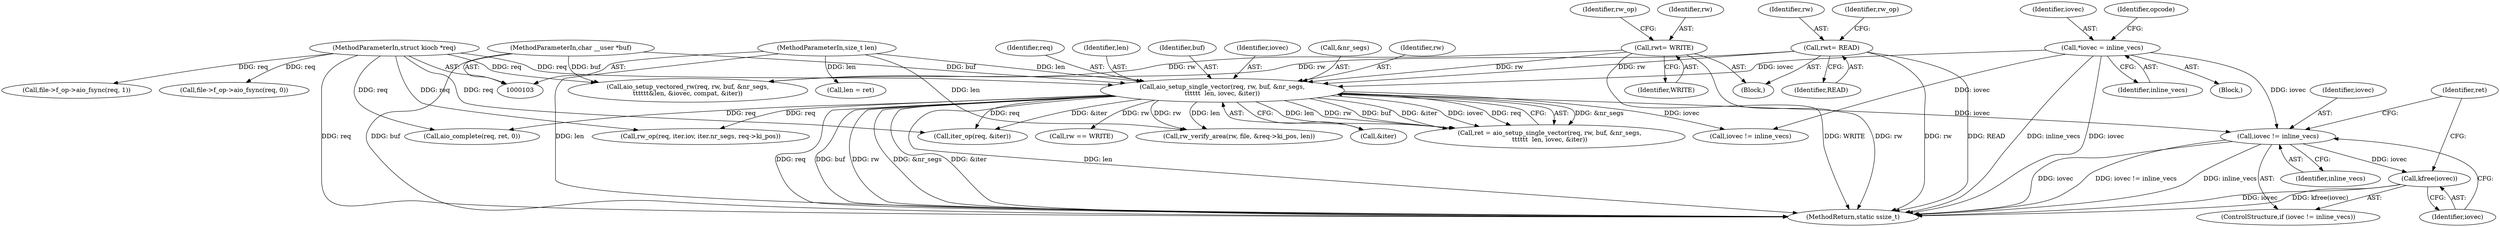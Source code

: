 digraph "0_linux_4c185ce06dca14f5cea192f5a2c981ef50663f2b@pointer" {
"1000253" [label="(Call,iovec != inline_vecs)"];
"1000124" [label="(Call,*iovec = inline_vecs)"];
"1000224" [label="(Call,aio_setup_single_vector(req, rw, buf, &nr_segs,\n\t\t\t\t\t\t  len, iovec, &iter))"];
"1000104" [label="(MethodParameterIn,struct kiocb *req)"];
"1000159" [label="(Call,rw\t= WRITE)"];
"1000136" [label="(Call,rw\t= READ)"];
"1000106" [label="(MethodParameterIn,char __user *buf)"];
"1000107" [label="(MethodParameterIn,size_t len)"];
"1000256" [label="(Call,kfree(iovec))"];
"1000226" [label="(Identifier,rw)"];
"1000130" [label="(Block,)"];
"1000109" [label="(Block,)"];
"1000125" [label="(Identifier,iovec)"];
"1000395" [label="(MethodReturn,static ssize_t)"];
"1000138" [label="(Identifier,READ)"];
"1000106" [label="(MethodParameterIn,char __user *buf)"];
"1000163" [label="(Identifier,rw_op)"];
"1000232" [label="(Call,&iter)"];
"1000136" [label="(Call,rw\t= READ)"];
"1000286" [label="(Call,iter_op(req, &iter))"];
"1000225" [label="(Identifier,req)"];
"1000325" [label="(Call,file->f_op->aio_fsync(req, 1))"];
"1000253" [label="(Call,iovec != inline_vecs)"];
"1000124" [label="(Call,*iovec = inline_vecs)"];
"1000256" [label="(Call,kfree(iovec))"];
"1000255" [label="(Identifier,inline_vecs)"];
"1000276" [label="(Call,rw == WRITE)"];
"1000230" [label="(Identifier,len)"];
"1000129" [label="(Identifier,opcode)"];
"1000254" [label="(Identifier,iovec)"];
"1000260" [label="(Call,len = ret)"];
"1000208" [label="(Call,aio_setup_vectored_rw(req, rw, buf, &nr_segs,\n\t\t\t\t\t\t&len, &iovec, compat, &iter))"];
"1000342" [label="(Call,file->f_op->aio_fsync(req, 0))"];
"1000137" [label="(Identifier,rw)"];
"1000257" [label="(Identifier,iovec)"];
"1000389" [label="(Call,aio_complete(req, ret, 0))"];
"1000227" [label="(Identifier,buf)"];
"1000159" [label="(Call,rw\t= WRITE)"];
"1000294" [label="(Call,rw_op(req, iter.iov, iter.nr_segs, req->ki_pos))"];
"1000224" [label="(Call,aio_setup_single_vector(req, rw, buf, &nr_segs,\n\t\t\t\t\t\t  len, iovec, &iter))"];
"1000222" [label="(Call,ret = aio_setup_single_vector(req, rw, buf, &nr_segs,\n\t\t\t\t\t\t  len, iovec, &iter))"];
"1000259" [label="(Identifier,ret)"];
"1000231" [label="(Identifier,iovec)"];
"1000353" [label="(Call,iovec != inline_vecs)"];
"1000239" [label="(Call,rw_verify_area(rw, file, &req->ki_pos, len))"];
"1000161" [label="(Identifier,WRITE)"];
"1000228" [label="(Call,&nr_segs)"];
"1000107" [label="(MethodParameterIn,size_t len)"];
"1000252" [label="(ControlStructure,if (iovec != inline_vecs))"];
"1000160" [label="(Identifier,rw)"];
"1000126" [label="(Identifier,inline_vecs)"];
"1000104" [label="(MethodParameterIn,struct kiocb *req)"];
"1000140" [label="(Identifier,rw_op)"];
"1000253" -> "1000252"  [label="AST: "];
"1000253" -> "1000255"  [label="CFG: "];
"1000254" -> "1000253"  [label="AST: "];
"1000255" -> "1000253"  [label="AST: "];
"1000257" -> "1000253"  [label="CFG: "];
"1000259" -> "1000253"  [label="CFG: "];
"1000253" -> "1000395"  [label="DDG: iovec != inline_vecs"];
"1000253" -> "1000395"  [label="DDG: inline_vecs"];
"1000253" -> "1000395"  [label="DDG: iovec"];
"1000124" -> "1000253"  [label="DDG: iovec"];
"1000224" -> "1000253"  [label="DDG: iovec"];
"1000253" -> "1000256"  [label="DDG: iovec"];
"1000124" -> "1000109"  [label="AST: "];
"1000124" -> "1000126"  [label="CFG: "];
"1000125" -> "1000124"  [label="AST: "];
"1000126" -> "1000124"  [label="AST: "];
"1000129" -> "1000124"  [label="CFG: "];
"1000124" -> "1000395"  [label="DDG: inline_vecs"];
"1000124" -> "1000395"  [label="DDG: iovec"];
"1000124" -> "1000224"  [label="DDG: iovec"];
"1000124" -> "1000353"  [label="DDG: iovec"];
"1000224" -> "1000222"  [label="AST: "];
"1000224" -> "1000232"  [label="CFG: "];
"1000225" -> "1000224"  [label="AST: "];
"1000226" -> "1000224"  [label="AST: "];
"1000227" -> "1000224"  [label="AST: "];
"1000228" -> "1000224"  [label="AST: "];
"1000230" -> "1000224"  [label="AST: "];
"1000231" -> "1000224"  [label="AST: "];
"1000232" -> "1000224"  [label="AST: "];
"1000222" -> "1000224"  [label="CFG: "];
"1000224" -> "1000395"  [label="DDG: req"];
"1000224" -> "1000395"  [label="DDG: buf"];
"1000224" -> "1000395"  [label="DDG: rw"];
"1000224" -> "1000395"  [label="DDG: &nr_segs"];
"1000224" -> "1000395"  [label="DDG: &iter"];
"1000224" -> "1000395"  [label="DDG: len"];
"1000224" -> "1000222"  [label="DDG: &nr_segs"];
"1000224" -> "1000222"  [label="DDG: len"];
"1000224" -> "1000222"  [label="DDG: rw"];
"1000224" -> "1000222"  [label="DDG: buf"];
"1000224" -> "1000222"  [label="DDG: &iter"];
"1000224" -> "1000222"  [label="DDG: iovec"];
"1000224" -> "1000222"  [label="DDG: req"];
"1000104" -> "1000224"  [label="DDG: req"];
"1000159" -> "1000224"  [label="DDG: rw"];
"1000136" -> "1000224"  [label="DDG: rw"];
"1000106" -> "1000224"  [label="DDG: buf"];
"1000107" -> "1000224"  [label="DDG: len"];
"1000224" -> "1000239"  [label="DDG: rw"];
"1000224" -> "1000239"  [label="DDG: len"];
"1000224" -> "1000276"  [label="DDG: rw"];
"1000224" -> "1000286"  [label="DDG: req"];
"1000224" -> "1000286"  [label="DDG: &iter"];
"1000224" -> "1000294"  [label="DDG: req"];
"1000224" -> "1000353"  [label="DDG: iovec"];
"1000224" -> "1000389"  [label="DDG: req"];
"1000104" -> "1000103"  [label="AST: "];
"1000104" -> "1000395"  [label="DDG: req"];
"1000104" -> "1000208"  [label="DDG: req"];
"1000104" -> "1000286"  [label="DDG: req"];
"1000104" -> "1000294"  [label="DDG: req"];
"1000104" -> "1000325"  [label="DDG: req"];
"1000104" -> "1000342"  [label="DDG: req"];
"1000104" -> "1000389"  [label="DDG: req"];
"1000159" -> "1000130"  [label="AST: "];
"1000159" -> "1000161"  [label="CFG: "];
"1000160" -> "1000159"  [label="AST: "];
"1000161" -> "1000159"  [label="AST: "];
"1000163" -> "1000159"  [label="CFG: "];
"1000159" -> "1000395"  [label="DDG: rw"];
"1000159" -> "1000395"  [label="DDG: WRITE"];
"1000159" -> "1000208"  [label="DDG: rw"];
"1000136" -> "1000130"  [label="AST: "];
"1000136" -> "1000138"  [label="CFG: "];
"1000137" -> "1000136"  [label="AST: "];
"1000138" -> "1000136"  [label="AST: "];
"1000140" -> "1000136"  [label="CFG: "];
"1000136" -> "1000395"  [label="DDG: READ"];
"1000136" -> "1000395"  [label="DDG: rw"];
"1000136" -> "1000208"  [label="DDG: rw"];
"1000106" -> "1000103"  [label="AST: "];
"1000106" -> "1000395"  [label="DDG: buf"];
"1000106" -> "1000208"  [label="DDG: buf"];
"1000107" -> "1000103"  [label="AST: "];
"1000107" -> "1000395"  [label="DDG: len"];
"1000107" -> "1000239"  [label="DDG: len"];
"1000107" -> "1000260"  [label="DDG: len"];
"1000256" -> "1000252"  [label="AST: "];
"1000256" -> "1000257"  [label="CFG: "];
"1000257" -> "1000256"  [label="AST: "];
"1000259" -> "1000256"  [label="CFG: "];
"1000256" -> "1000395"  [label="DDG: iovec"];
"1000256" -> "1000395"  [label="DDG: kfree(iovec)"];
}

